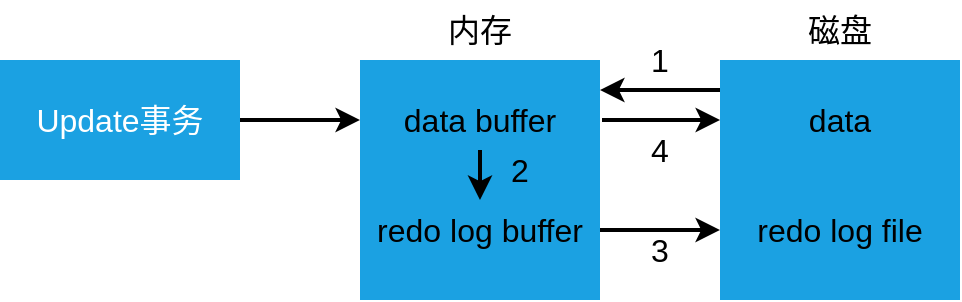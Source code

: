 <mxfile>
    <diagram id="hb7sTf_PnglQxN4KQ1aD" name="第 1 页">
        <mxGraphModel dx="1111" dy="910" grid="0" gridSize="10" guides="1" tooltips="1" connect="1" arrows="1" fold="1" page="0" pageScale="1" pageWidth="827" pageHeight="1169" background="#ffffff" math="0" shadow="0">
            <root>
                <mxCell id="0"/>
                <mxCell id="1" parent="0"/>
                <mxCell id="2" value="Update事务" style="rounded=0;whiteSpace=wrap;html=1;fillColor=#1ba1e2;fontColor=#ffffff;strokeColor=none;fontSize=16;" vertex="1" parent="1">
                    <mxGeometry x="80" y="80" width="120" height="60" as="geometry"/>
                </mxCell>
                <mxCell id="3" value="" style="rounded=0;whiteSpace=wrap;html=1;fontSize=16;fillColor=#1ba1e2;fontColor=#ffffff;strokeColor=none;" vertex="1" parent="1">
                    <mxGeometry x="260" y="80" width="120" height="120" as="geometry"/>
                </mxCell>
                <mxCell id="4" value="data buffer" style="text;html=1;strokeColor=none;fillColor=none;align=center;verticalAlign=middle;whiteSpace=wrap;rounded=0;fontSize=16;" vertex="1" parent="1">
                    <mxGeometry x="275" y="95" width="90" height="30" as="geometry"/>
                </mxCell>
                <mxCell id="5" value="redo log buffer" style="text;html=1;strokeColor=none;fillColor=none;align=center;verticalAlign=middle;whiteSpace=wrap;rounded=0;fontSize=16;" vertex="1" parent="1">
                    <mxGeometry x="260" y="150" width="120" height="30" as="geometry"/>
                </mxCell>
                <mxCell id="6" value="" style="rounded=0;whiteSpace=wrap;html=1;fontSize=16;fillColor=#1ba1e2;fontColor=#ffffff;strokeColor=none;" vertex="1" parent="1">
                    <mxGeometry x="440" y="80" width="120" height="120" as="geometry"/>
                </mxCell>
                <mxCell id="7" value="data" style="text;html=1;strokeColor=none;fillColor=none;align=center;verticalAlign=middle;whiteSpace=wrap;rounded=0;fontSize=16;" vertex="1" parent="1">
                    <mxGeometry x="455" y="95" width="90" height="30" as="geometry"/>
                </mxCell>
                <mxCell id="8" value="redo log file" style="text;html=1;strokeColor=none;fillColor=none;align=center;verticalAlign=middle;whiteSpace=wrap;rounded=0;fontSize=16;" vertex="1" parent="1">
                    <mxGeometry x="440" y="150" width="120" height="30" as="geometry"/>
                </mxCell>
                <mxCell id="9" value="内存" style="text;html=1;strokeColor=none;fillColor=none;align=center;verticalAlign=middle;whiteSpace=wrap;rounded=0;fontSize=16;fontColor=#000000;" vertex="1" parent="1">
                    <mxGeometry x="290" y="50" width="60" height="30" as="geometry"/>
                </mxCell>
                <mxCell id="10" value="磁盘" style="text;html=1;strokeColor=none;fillColor=none;align=center;verticalAlign=middle;whiteSpace=wrap;rounded=0;fontSize=16;fontColor=#000000;" vertex="1" parent="1">
                    <mxGeometry x="470" y="50" width="60" height="30" as="geometry"/>
                </mxCell>
                <mxCell id="11" value="" style="endArrow=classic;html=1;fontSize=16;fontColor=#000000;exitX=1;exitY=0.5;exitDx=0;exitDy=0;entryX=0;entryY=0.25;entryDx=0;entryDy=0;strokeColor=#000000;strokeWidth=2;" edge="1" parent="1" source="2" target="3">
                    <mxGeometry width="50" height="50" relative="1" as="geometry">
                        <mxPoint x="540" y="470" as="sourcePoint"/>
                        <mxPoint x="590" y="420" as="targetPoint"/>
                    </mxGeometry>
                </mxCell>
                <mxCell id="12" value="" style="endArrow=classic;html=1;fontSize=16;fontColor=#000000;exitX=0.5;exitY=1;exitDx=0;exitDy=0;entryX=0.5;entryY=0;entryDx=0;entryDy=0;strokeColor=#000000;strokeWidth=2;" edge="1" parent="1" source="4" target="5">
                    <mxGeometry width="50" height="50" relative="1" as="geometry">
                        <mxPoint x="210" y="120" as="sourcePoint"/>
                        <mxPoint x="270" y="120" as="targetPoint"/>
                    </mxGeometry>
                </mxCell>
                <mxCell id="13" value="" style="endArrow=classic;html=1;fontSize=16;fontColor=#000000;exitX=1;exitY=0.5;exitDx=0;exitDy=0;entryX=0;entryY=0.5;entryDx=0;entryDy=0;strokeColor=#000000;strokeWidth=2;" edge="1" parent="1" source="5" target="8">
                    <mxGeometry width="50" height="50" relative="1" as="geometry">
                        <mxPoint x="210" y="120" as="sourcePoint"/>
                        <mxPoint x="270" y="120" as="targetPoint"/>
                    </mxGeometry>
                </mxCell>
                <mxCell id="14" value="" style="endArrow=classic;html=1;fontSize=16;fontColor=#000000;exitX=0;exitY=0.125;exitDx=0;exitDy=0;entryX=1;entryY=0.125;entryDx=0;entryDy=0;strokeColor=#000000;strokeWidth=2;exitPerimeter=0;entryPerimeter=0;" edge="1" parent="1" source="6" target="3">
                    <mxGeometry width="50" height="50" relative="1" as="geometry">
                        <mxPoint x="220" y="130" as="sourcePoint"/>
                        <mxPoint x="280" y="130" as="targetPoint"/>
                    </mxGeometry>
                </mxCell>
                <mxCell id="15" value="" style="endArrow=classic;html=1;fontSize=16;fontColor=#000000;exitX=1;exitY=0.167;exitDx=0;exitDy=0;entryX=-0.008;entryY=0.167;entryDx=0;entryDy=0;strokeColor=#000000;strokeWidth=2;exitPerimeter=0;entryPerimeter=0;" edge="1" parent="1">
                    <mxGeometry width="50" height="50" relative="1" as="geometry">
                        <mxPoint x="381" y="110.04" as="sourcePoint"/>
                        <mxPoint x="440.04" y="110.04" as="targetPoint"/>
                    </mxGeometry>
                </mxCell>
                <mxCell id="16" value="2" style="text;html=1;strokeColor=none;fillColor=none;align=center;verticalAlign=middle;whiteSpace=wrap;rounded=0;fontSize=16;fontColor=#000000;" vertex="1" parent="1">
                    <mxGeometry x="310" y="120" width="60" height="30" as="geometry"/>
                </mxCell>
                <mxCell id="17" value="1" style="text;html=1;strokeColor=none;fillColor=none;align=center;verticalAlign=middle;whiteSpace=wrap;rounded=0;fontSize=16;fontColor=#000000;" vertex="1" parent="1">
                    <mxGeometry x="380" y="65" width="60" height="30" as="geometry"/>
                </mxCell>
                <mxCell id="19" value="4" style="text;html=1;strokeColor=none;fillColor=none;align=center;verticalAlign=middle;whiteSpace=wrap;rounded=0;fontSize=16;fontColor=#000000;" vertex="1" parent="1">
                    <mxGeometry x="380" y="110" width="60" height="30" as="geometry"/>
                </mxCell>
                <mxCell id="20" value="3" style="text;html=1;strokeColor=none;fillColor=none;align=center;verticalAlign=middle;whiteSpace=wrap;rounded=0;fontSize=16;fontColor=#000000;" vertex="1" parent="1">
                    <mxGeometry x="380" y="160" width="60" height="30" as="geometry"/>
                </mxCell>
            </root>
        </mxGraphModel>
    </diagram>
</mxfile>